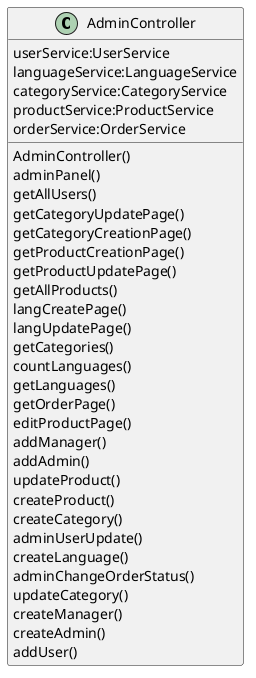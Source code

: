 @startuml
 class AdminController {
        userService:UserService
        languageService:LanguageService
        categoryService:CategoryService
        productService:ProductService
        orderService:OrderService
      AdminController()
       adminPanel()
       getAllUsers()
       getCategoryUpdatePage()
       getCategoryCreationPage()
       getProductCreationPage()
       getProductUpdatePage()
       getAllProducts()
       langCreatePage()
       langUpdatePage()
       getCategories()
       countLanguages()
      getLanguages()
       getOrderPage()
       editProductPage()
       addManager()
       addAdmin()
       updateProduct()
       createProduct()
       createCategory()
       adminUserUpdate()
       createLanguage()
       adminChangeOrderStatus()
       updateCategory()
       createManager()
       createAdmin()
       addUser()
}
@enduml